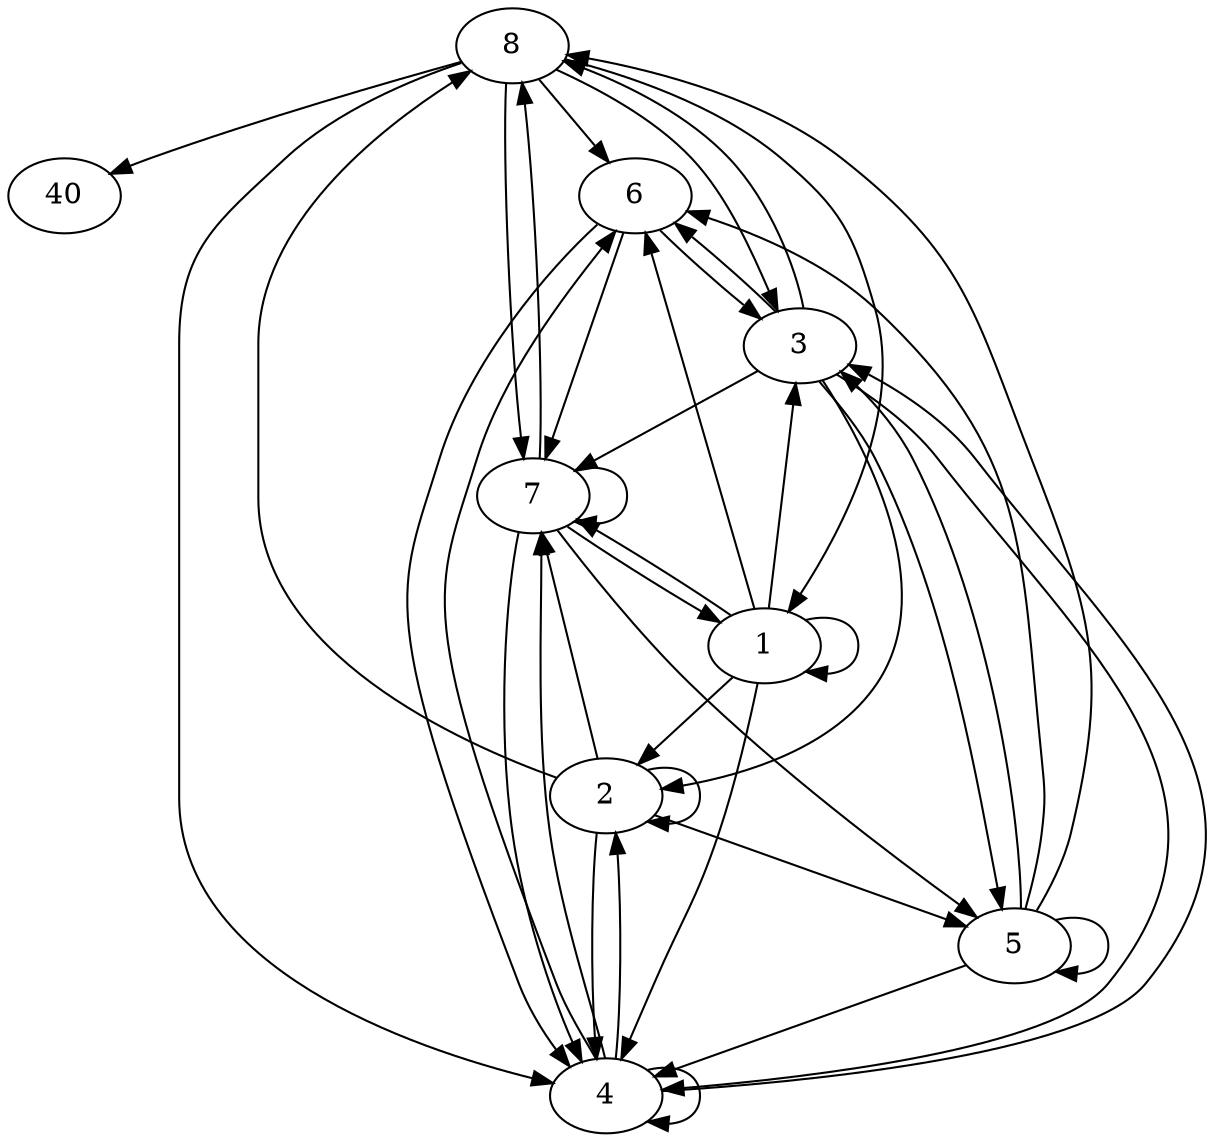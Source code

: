 digraph {
8 -> 40
6 -> 3
5 -> 6
4 -> 6
2 -> 7
8 -> 4
7 -> 1
2 -> 5
5 -> 4
3 -> 7
2 -> 2
3 -> 4
8 -> 7
3 -> 2
3 -> 5
2 -> 8
7 -> 4
8 -> 6
1 -> 2
1 -> 1
5 -> 3
7 -> 7
7 -> 5
5 -> 8
8 -> 3
4 -> 7
8 -> 1
4 -> 4
7 -> 8
3 -> 6
2 -> 4
5 -> 5
1 -> 4
6 -> 4
1 -> 3
1 -> 6
4 -> 2
1 -> 7
4 -> 3
6 -> 7
3 -> 8
}
